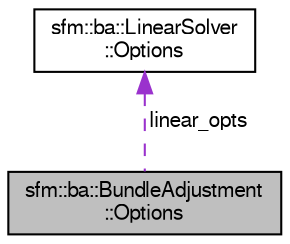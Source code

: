 digraph "sfm::ba::BundleAdjustment::Options"
{
  edge [fontname="FreeSans",fontsize="10",labelfontname="FreeSans",labelfontsize="10"];
  node [fontname="FreeSans",fontsize="10",shape=record];
  Node0 [label="sfm::ba::BundleAdjustment\l::Options",height=0.2,width=0.4,color="black", fillcolor="grey75", style="filled", fontcolor="black"];
  Node1 -> Node0 [dir="back",color="darkorchid3",fontsize="10",style="dashed",label=" linear_opts" ,fontname="FreeSans"];
  Node1 [label="sfm::ba::LinearSolver\l::Options",height=0.2,width=0.4,color="black", fillcolor="white", style="filled",URL="$structsfm_1_1ba_1_1_linear_solver_1_1_options.html"];
}
